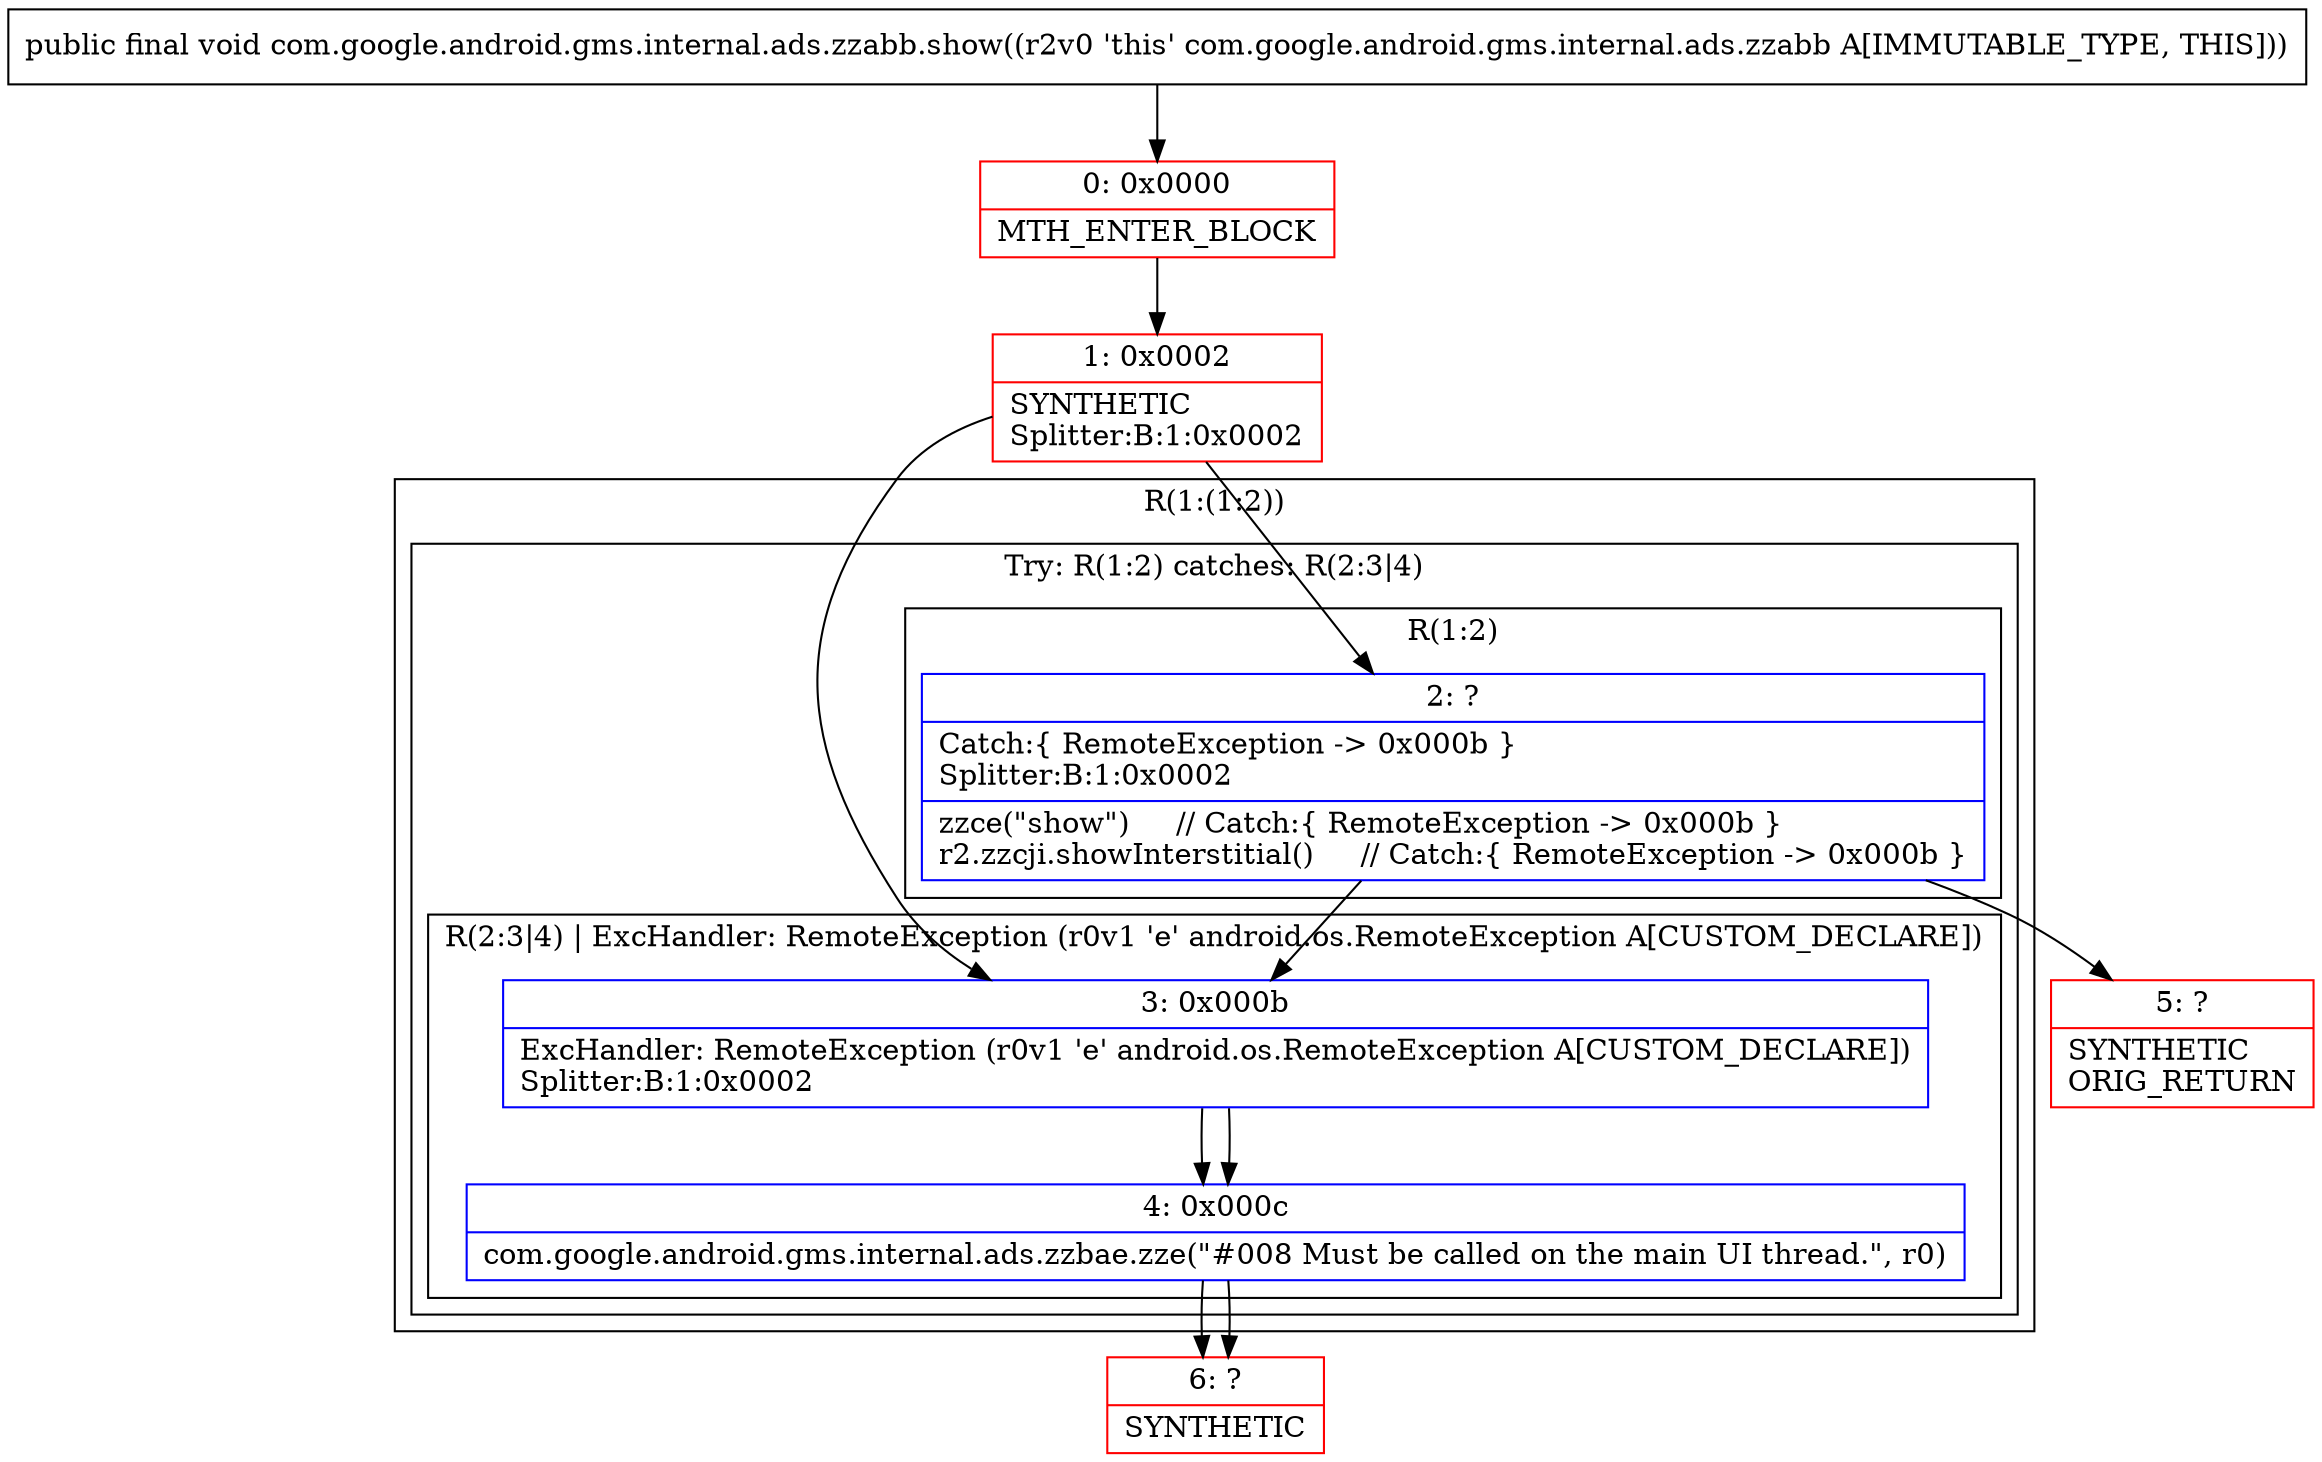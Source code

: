 digraph "CFG forcom.google.android.gms.internal.ads.zzabb.show()V" {
subgraph cluster_Region_608028283 {
label = "R(1:(1:2))";
node [shape=record,color=blue];
subgraph cluster_TryCatchRegion_1108583620 {
label = "Try: R(1:2) catches: R(2:3|4)";
node [shape=record,color=blue];
subgraph cluster_Region_9325473 {
label = "R(1:2)";
node [shape=record,color=blue];
Node_2 [shape=record,label="{2\:\ ?|Catch:\{ RemoteException \-\> 0x000b \}\lSplitter:B:1:0x0002\l|zzce(\"show\")     \/\/ Catch:\{ RemoteException \-\> 0x000b \}\lr2.zzcji.showInterstitial()     \/\/ Catch:\{ RemoteException \-\> 0x000b \}\l}"];
}
subgraph cluster_Region_1275652374 {
label = "R(2:3|4) | ExcHandler: RemoteException (r0v1 'e' android.os.RemoteException A[CUSTOM_DECLARE])\l";
node [shape=record,color=blue];
Node_3 [shape=record,label="{3\:\ 0x000b|ExcHandler: RemoteException (r0v1 'e' android.os.RemoteException A[CUSTOM_DECLARE])\lSplitter:B:1:0x0002\l}"];
Node_4 [shape=record,label="{4\:\ 0x000c|com.google.android.gms.internal.ads.zzbae.zze(\"#008 Must be called on the main UI thread.\", r0)\l}"];
}
}
}
subgraph cluster_Region_1275652374 {
label = "R(2:3|4) | ExcHandler: RemoteException (r0v1 'e' android.os.RemoteException A[CUSTOM_DECLARE])\l";
node [shape=record,color=blue];
Node_3 [shape=record,label="{3\:\ 0x000b|ExcHandler: RemoteException (r0v1 'e' android.os.RemoteException A[CUSTOM_DECLARE])\lSplitter:B:1:0x0002\l}"];
Node_4 [shape=record,label="{4\:\ 0x000c|com.google.android.gms.internal.ads.zzbae.zze(\"#008 Must be called on the main UI thread.\", r0)\l}"];
}
Node_0 [shape=record,color=red,label="{0\:\ 0x0000|MTH_ENTER_BLOCK\l}"];
Node_1 [shape=record,color=red,label="{1\:\ 0x0002|SYNTHETIC\lSplitter:B:1:0x0002\l}"];
Node_5 [shape=record,color=red,label="{5\:\ ?|SYNTHETIC\lORIG_RETURN\l}"];
Node_6 [shape=record,color=red,label="{6\:\ ?|SYNTHETIC\l}"];
MethodNode[shape=record,label="{public final void com.google.android.gms.internal.ads.zzabb.show((r2v0 'this' com.google.android.gms.internal.ads.zzabb A[IMMUTABLE_TYPE, THIS])) }"];
MethodNode -> Node_0;
Node_2 -> Node_3;
Node_2 -> Node_5;
Node_3 -> Node_4;
Node_4 -> Node_6;
Node_3 -> Node_4;
Node_4 -> Node_6;
Node_0 -> Node_1;
Node_1 -> Node_2;
Node_1 -> Node_3;
}

